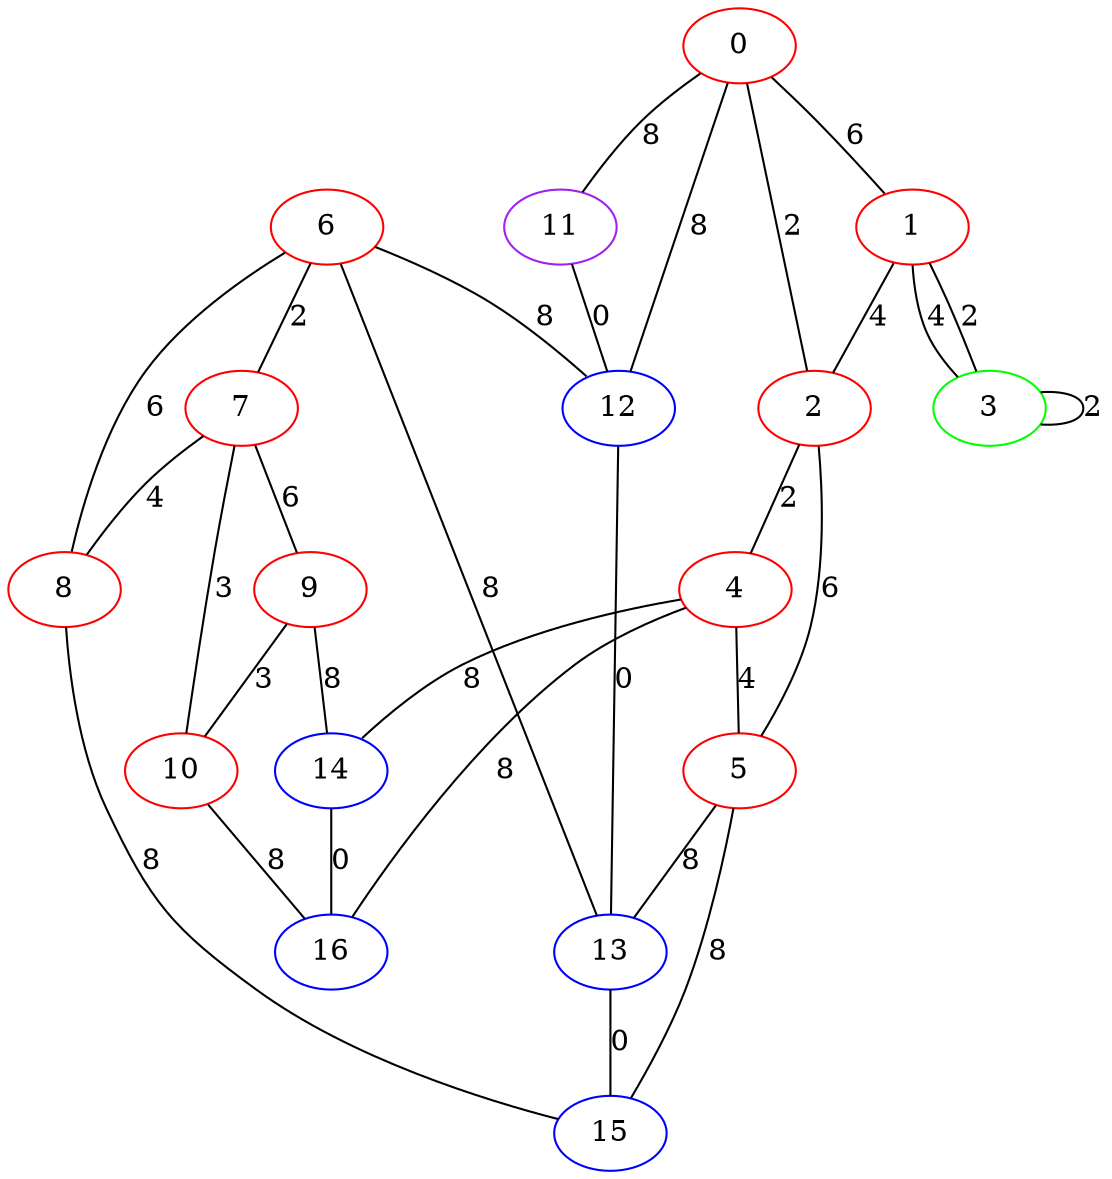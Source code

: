 graph "" {
0 [color=red, weight=1];
1 [color=red, weight=1];
2 [color=red, weight=1];
3 [color=green, weight=2];
4 [color=red, weight=1];
5 [color=red, weight=1];
6 [color=red, weight=1];
7 [color=red, weight=1];
8 [color=red, weight=1];
9 [color=red, weight=1];
10 [color=red, weight=1];
11 [color=purple, weight=4];
12 [color=blue, weight=3];
13 [color=blue, weight=3];
14 [color=blue, weight=3];
15 [color=blue, weight=3];
16 [color=blue, weight=3];
0 -- 1  [key=0, label=6];
0 -- 2  [key=0, label=2];
0 -- 11  [key=0, label=8];
0 -- 12  [key=0, label=8];
1 -- 2  [key=0, label=4];
1 -- 3  [key=0, label=4];
1 -- 3  [key=1, label=2];
2 -- 4  [key=0, label=2];
2 -- 5  [key=0, label=6];
3 -- 3  [key=0, label=2];
4 -- 16  [key=0, label=8];
4 -- 5  [key=0, label=4];
4 -- 14  [key=0, label=8];
5 -- 13  [key=0, label=8];
5 -- 15  [key=0, label=8];
6 -- 8  [key=0, label=6];
6 -- 12  [key=0, label=8];
6 -- 13  [key=0, label=8];
6 -- 7  [key=0, label=2];
7 -- 8  [key=0, label=4];
7 -- 9  [key=0, label=6];
7 -- 10  [key=0, label=3];
8 -- 15  [key=0, label=8];
9 -- 10  [key=0, label=3];
9 -- 14  [key=0, label=8];
10 -- 16  [key=0, label=8];
11 -- 12  [key=0, label=0];
12 -- 13  [key=0, label=0];
13 -- 15  [key=0, label=0];
14 -- 16  [key=0, label=0];
}
